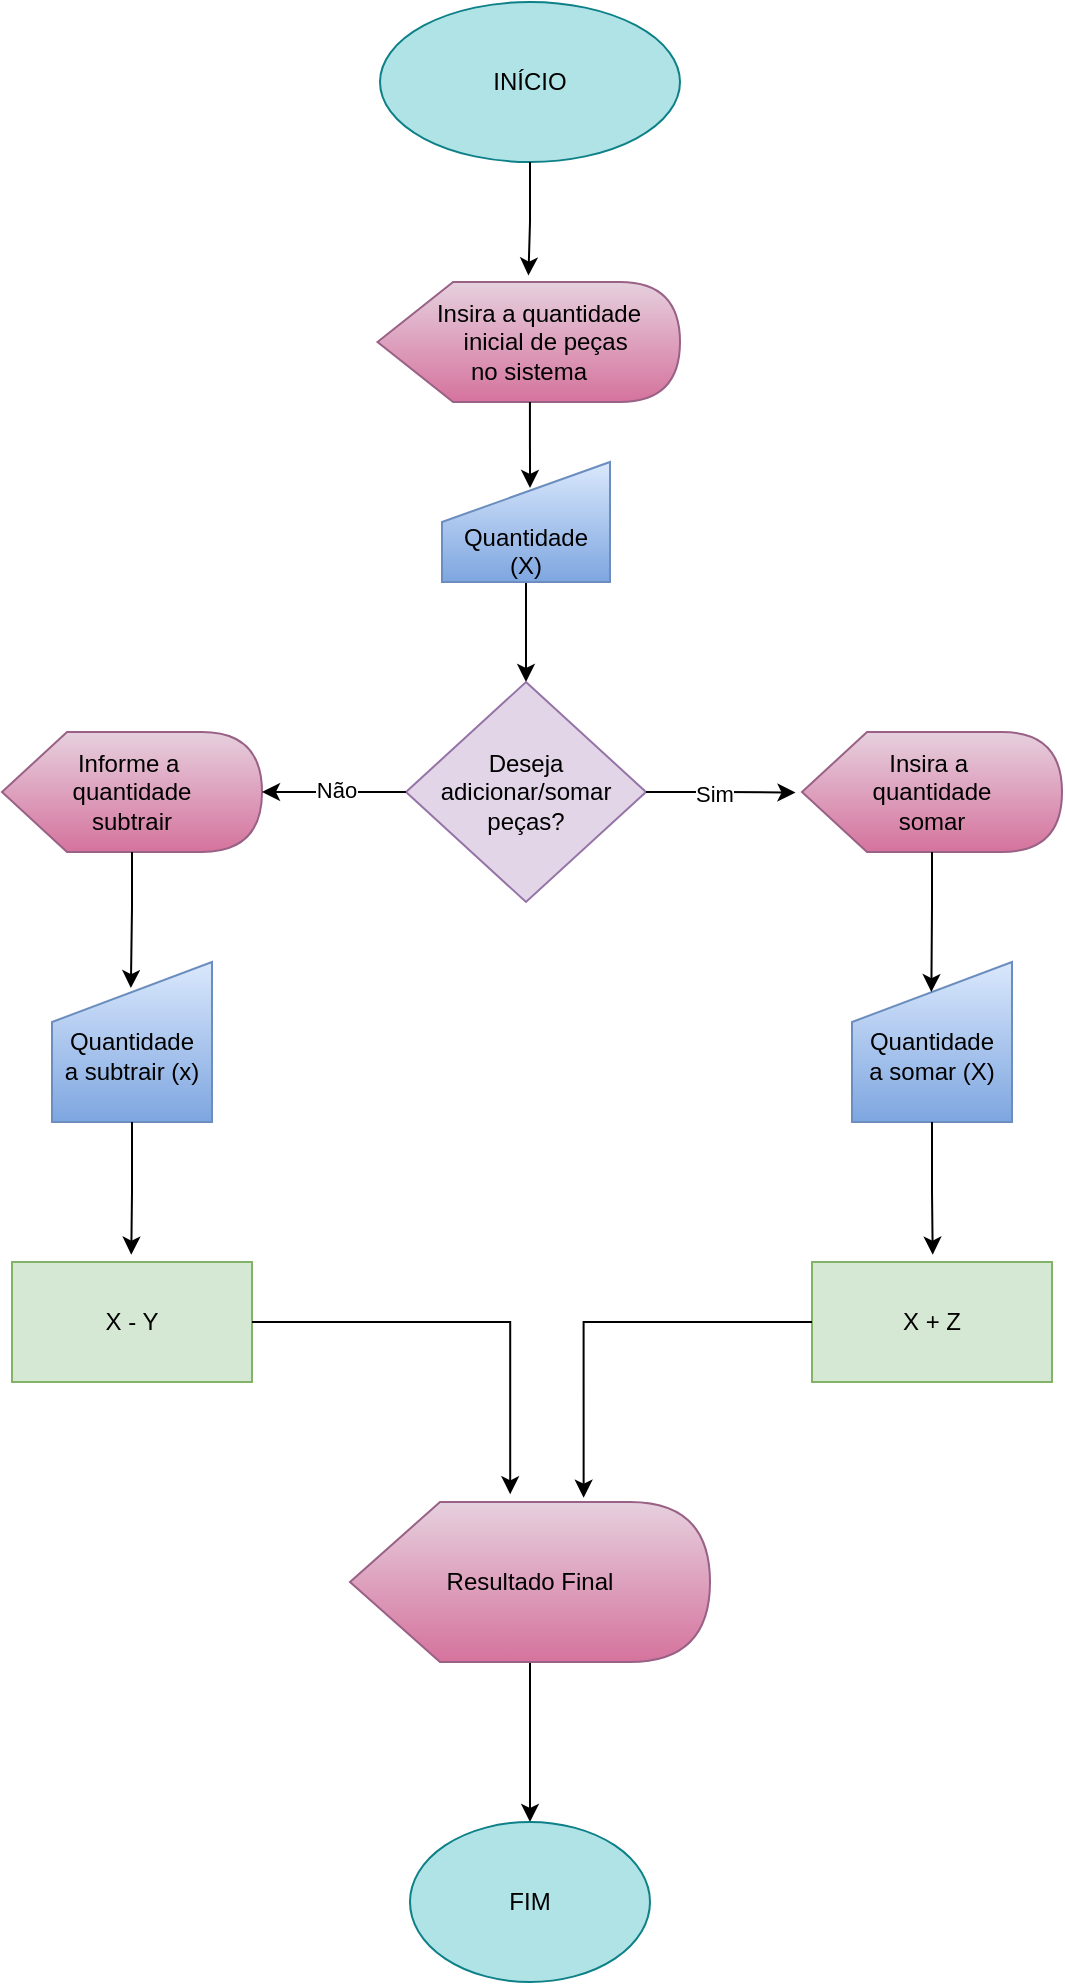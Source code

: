 <mxfile version="24.3.1" type="github">
  <diagram name="Página-1" id="3U9EgOW-RXNVRTxbTy9U">
    <mxGraphModel dx="1247" dy="671" grid="1" gridSize="10" guides="1" tooltips="1" connect="1" arrows="1" fold="1" page="1" pageScale="1" pageWidth="827" pageHeight="1169" math="0" shadow="0">
      <root>
        <mxCell id="0" />
        <mxCell id="1" parent="0" />
        <mxCell id="rhgXcwyFBJ2ZQ0Ew4rcw-2" value="INÍCIO" style="ellipse;whiteSpace=wrap;html=1;fillColor=#b0e3e6;strokeColor=#0e8088;" vertex="1" parent="1">
          <mxGeometry x="339" y="10" width="150" height="80" as="geometry" />
        </mxCell>
        <mxCell id="rhgXcwyFBJ2ZQ0Ew4rcw-3" value="&lt;div style=&quot;&quot;&gt;&lt;span style=&quot;background-color: initial;&quot;&gt;&amp;nbsp; &amp;nbsp; &amp;nbsp; &amp;nbsp; Insira a quantidade&amp;nbsp; &amp;nbsp; &amp;nbsp; &amp;nbsp; &amp;nbsp; &amp;nbsp; inicial de peças&amp;nbsp;&lt;/span&gt;&lt;/div&gt;&lt;div style=&quot;&quot;&gt;no sistema&lt;/div&gt;" style="shape=display;whiteSpace=wrap;html=1;align=center;fillColor=#e6d0de;strokeColor=#996185;gradientColor=#d5739d;" vertex="1" parent="1">
          <mxGeometry x="337.75" y="150" width="151.25" height="60" as="geometry" />
        </mxCell>
        <mxCell id="rhgXcwyFBJ2ZQ0Ew4rcw-14" style="edgeStyle=orthogonalEdgeStyle;rounded=0;orthogonalLoop=1;jettySize=auto;html=1;entryX=0.5;entryY=0;entryDx=0;entryDy=0;" edge="1" parent="1" source="rhgXcwyFBJ2ZQ0Ew4rcw-8" target="rhgXcwyFBJ2ZQ0Ew4rcw-13">
          <mxGeometry relative="1" as="geometry" />
        </mxCell>
        <mxCell id="rhgXcwyFBJ2ZQ0Ew4rcw-8" value="&lt;div&gt;&lt;br&gt;&lt;/div&gt;&lt;div&gt;&lt;br&gt;&lt;/div&gt;Quantidade&lt;div&gt;(X)&lt;/div&gt;" style="shape=manualInput;whiteSpace=wrap;html=1;fillColor=#dae8fc;strokeColor=#6c8ebf;gradientColor=#7ea6e0;" vertex="1" parent="1">
          <mxGeometry x="370" y="240" width="84" height="60" as="geometry" />
        </mxCell>
        <mxCell id="rhgXcwyFBJ2ZQ0Ew4rcw-11" style="edgeStyle=orthogonalEdgeStyle;rounded=0;orthogonalLoop=1;jettySize=auto;html=1;entryX=0.499;entryY=-0.054;entryDx=0;entryDy=0;entryPerimeter=0;" edge="1" parent="1" source="rhgXcwyFBJ2ZQ0Ew4rcw-2" target="rhgXcwyFBJ2ZQ0Ew4rcw-3">
          <mxGeometry relative="1" as="geometry" />
        </mxCell>
        <mxCell id="rhgXcwyFBJ2ZQ0Ew4rcw-12" style="edgeStyle=orthogonalEdgeStyle;rounded=0;orthogonalLoop=1;jettySize=auto;html=1;" edge="1" parent="1">
          <mxGeometry relative="1" as="geometry">
            <mxPoint x="413.974" y="210" as="sourcePoint" />
            <mxPoint x="414" y="253" as="targetPoint" />
            <Array as="points">
              <mxPoint x="414" y="253" />
            </Array>
          </mxGeometry>
        </mxCell>
        <mxCell id="rhgXcwyFBJ2ZQ0Ew4rcw-13" value="Deseja&lt;div&gt;adicionar/somar&lt;/div&gt;&lt;div&gt;peças?&lt;/div&gt;" style="rhombus;whiteSpace=wrap;html=1;fillColor=#e1d5e7;strokeColor=#9673a6;" vertex="1" parent="1">
          <mxGeometry x="352" y="350" width="120" height="110" as="geometry" />
        </mxCell>
        <mxCell id="rhgXcwyFBJ2ZQ0Ew4rcw-15" value="&lt;div style=&quot;&quot;&gt;&lt;span style=&quot;background-color: initial;&quot;&gt;Informe a&amp;nbsp;&lt;/span&gt;&lt;/div&gt;&lt;div&gt;&lt;div style=&quot;&quot;&gt;&lt;span style=&quot;background-color: initial;&quot;&gt;quantidade&lt;/span&gt;&lt;/div&gt;&lt;div style=&quot;&quot;&gt;subtrair&lt;/div&gt;&lt;/div&gt;" style="shape=display;whiteSpace=wrap;html=1;align=center;fillColor=#e6d0de;strokeColor=#996185;gradientColor=#d5739d;" vertex="1" parent="1">
          <mxGeometry x="150" y="375" width="130" height="60" as="geometry" />
        </mxCell>
        <mxCell id="rhgXcwyFBJ2ZQ0Ew4rcw-16" value="Insira a&amp;nbsp;&lt;div&gt;quantidade&lt;/div&gt;&lt;div&gt;somar&lt;/div&gt;" style="shape=display;whiteSpace=wrap;html=1;align=center;fillColor=#e6d0de;strokeColor=#996185;gradientColor=#d5739d;" vertex="1" parent="1">
          <mxGeometry x="550" y="375" width="130" height="60" as="geometry" />
        </mxCell>
        <mxCell id="rhgXcwyFBJ2ZQ0Ew4rcw-17" style="edgeStyle=orthogonalEdgeStyle;rounded=0;orthogonalLoop=1;jettySize=auto;html=1;entryX=1;entryY=0.5;entryDx=0;entryDy=0;entryPerimeter=0;" edge="1" parent="1" source="rhgXcwyFBJ2ZQ0Ew4rcw-13" target="rhgXcwyFBJ2ZQ0Ew4rcw-15">
          <mxGeometry relative="1" as="geometry" />
        </mxCell>
        <mxCell id="rhgXcwyFBJ2ZQ0Ew4rcw-21" value="Não" style="edgeLabel;html=1;align=center;verticalAlign=middle;resizable=0;points=[];" vertex="1" connectable="0" parent="rhgXcwyFBJ2ZQ0Ew4rcw-17">
          <mxGeometry x="-0.028" y="-1" relative="1" as="geometry">
            <mxPoint as="offset" />
          </mxGeometry>
        </mxCell>
        <mxCell id="rhgXcwyFBJ2ZQ0Ew4rcw-20" style="edgeStyle=orthogonalEdgeStyle;rounded=0;orthogonalLoop=1;jettySize=auto;html=1;entryX=-0.025;entryY=0.505;entryDx=0;entryDy=0;entryPerimeter=0;" edge="1" parent="1" source="rhgXcwyFBJ2ZQ0Ew4rcw-13" target="rhgXcwyFBJ2ZQ0Ew4rcw-16">
          <mxGeometry relative="1" as="geometry" />
        </mxCell>
        <mxCell id="rhgXcwyFBJ2ZQ0Ew4rcw-22" value="Sim" style="edgeLabel;html=1;align=center;verticalAlign=middle;resizable=0;points=[];" vertex="1" connectable="0" parent="rhgXcwyFBJ2ZQ0Ew4rcw-20">
          <mxGeometry x="-0.105" y="-1" relative="1" as="geometry">
            <mxPoint as="offset" />
          </mxGeometry>
        </mxCell>
        <mxCell id="rhgXcwyFBJ2ZQ0Ew4rcw-23" value="&lt;div&gt;&lt;br&gt;&lt;/div&gt;Quantidade&lt;div&gt;a subtrair (x)&lt;/div&gt;" style="shape=manualInput;whiteSpace=wrap;html=1;fillColor=#dae8fc;gradientColor=#7ea6e0;strokeColor=#6c8ebf;" vertex="1" parent="1">
          <mxGeometry x="175" y="490" width="80" height="80" as="geometry" />
        </mxCell>
        <mxCell id="rhgXcwyFBJ2ZQ0Ew4rcw-24" value="&lt;div&gt;&lt;br&gt;&lt;/div&gt;Quantidade&lt;div&gt;a somar (X)&lt;/div&gt;" style="shape=manualInput;whiteSpace=wrap;html=1;fillColor=#dae8fc;gradientColor=#7ea6e0;strokeColor=#6c8ebf;" vertex="1" parent="1">
          <mxGeometry x="575" y="490" width="80" height="80" as="geometry" />
        </mxCell>
        <mxCell id="rhgXcwyFBJ2ZQ0Ew4rcw-28" style="edgeStyle=orthogonalEdgeStyle;rounded=0;orthogonalLoop=1;jettySize=auto;html=1;entryX=0.493;entryY=0.163;entryDx=0;entryDy=0;entryPerimeter=0;" edge="1" parent="1" source="rhgXcwyFBJ2ZQ0Ew4rcw-15" target="rhgXcwyFBJ2ZQ0Ew4rcw-23">
          <mxGeometry relative="1" as="geometry" />
        </mxCell>
        <mxCell id="rhgXcwyFBJ2ZQ0Ew4rcw-29" style="edgeStyle=orthogonalEdgeStyle;rounded=0;orthogonalLoop=1;jettySize=auto;html=1;entryX=0.496;entryY=0.188;entryDx=0;entryDy=0;entryPerimeter=0;" edge="1" parent="1" source="rhgXcwyFBJ2ZQ0Ew4rcw-16" target="rhgXcwyFBJ2ZQ0Ew4rcw-24">
          <mxGeometry relative="1" as="geometry" />
        </mxCell>
        <mxCell id="rhgXcwyFBJ2ZQ0Ew4rcw-30" value="X - Y" style="rounded=0;whiteSpace=wrap;html=1;fillColor=#d5e8d4;strokeColor=#82b366;" vertex="1" parent="1">
          <mxGeometry x="155" y="640" width="120" height="60" as="geometry" />
        </mxCell>
        <mxCell id="rhgXcwyFBJ2ZQ0Ew4rcw-31" value="X + Z" style="rounded=0;whiteSpace=wrap;html=1;fillColor=#d5e8d4;strokeColor=#82b366;" vertex="1" parent="1">
          <mxGeometry x="555" y="640" width="120" height="60" as="geometry" />
        </mxCell>
        <mxCell id="rhgXcwyFBJ2ZQ0Ew4rcw-32" style="edgeStyle=orthogonalEdgeStyle;rounded=0;orthogonalLoop=1;jettySize=auto;html=1;entryX=0.497;entryY=-0.061;entryDx=0;entryDy=0;entryPerimeter=0;" edge="1" parent="1" source="rhgXcwyFBJ2ZQ0Ew4rcw-23" target="rhgXcwyFBJ2ZQ0Ew4rcw-30">
          <mxGeometry relative="1" as="geometry" />
        </mxCell>
        <mxCell id="rhgXcwyFBJ2ZQ0Ew4rcw-33" style="edgeStyle=orthogonalEdgeStyle;rounded=0;orthogonalLoop=1;jettySize=auto;html=1;entryX=0.503;entryY=-0.061;entryDx=0;entryDy=0;entryPerimeter=0;" edge="1" parent="1" source="rhgXcwyFBJ2ZQ0Ew4rcw-24" target="rhgXcwyFBJ2ZQ0Ew4rcw-31">
          <mxGeometry relative="1" as="geometry" />
        </mxCell>
        <mxCell id="rhgXcwyFBJ2ZQ0Ew4rcw-36" style="edgeStyle=orthogonalEdgeStyle;rounded=0;orthogonalLoop=1;jettySize=auto;html=1;entryX=0.5;entryY=0;entryDx=0;entryDy=0;" edge="1" parent="1" source="rhgXcwyFBJ2ZQ0Ew4rcw-34" target="rhgXcwyFBJ2ZQ0Ew4rcw-35">
          <mxGeometry relative="1" as="geometry" />
        </mxCell>
        <mxCell id="rhgXcwyFBJ2ZQ0Ew4rcw-34" value="Resultado Final" style="shape=display;whiteSpace=wrap;html=1;fillColor=#e6d0de;strokeColor=#996185;gradientColor=#d5739d;" vertex="1" parent="1">
          <mxGeometry x="324" y="760" width="180" height="80" as="geometry" />
        </mxCell>
        <mxCell id="rhgXcwyFBJ2ZQ0Ew4rcw-35" value="FIM" style="ellipse;whiteSpace=wrap;html=1;fillColor=#b0e3e6;strokeColor=#0e8088;" vertex="1" parent="1">
          <mxGeometry x="354" y="920" width="120" height="80" as="geometry" />
        </mxCell>
        <mxCell id="rhgXcwyFBJ2ZQ0Ew4rcw-38" style="edgeStyle=orthogonalEdgeStyle;rounded=0;orthogonalLoop=1;jettySize=auto;html=1;exitX=0;exitY=0.5;exitDx=0;exitDy=0;entryX=0.649;entryY=-0.027;entryDx=0;entryDy=0;entryPerimeter=0;" edge="1" parent="1" source="rhgXcwyFBJ2ZQ0Ew4rcw-31" target="rhgXcwyFBJ2ZQ0Ew4rcw-34">
          <mxGeometry relative="1" as="geometry" />
        </mxCell>
        <mxCell id="rhgXcwyFBJ2ZQ0Ew4rcw-39" style="edgeStyle=orthogonalEdgeStyle;rounded=0;orthogonalLoop=1;jettySize=auto;html=1;exitX=1;exitY=0.5;exitDx=0;exitDy=0;entryX=0.445;entryY=-0.048;entryDx=0;entryDy=0;entryPerimeter=0;" edge="1" parent="1" source="rhgXcwyFBJ2ZQ0Ew4rcw-30" target="rhgXcwyFBJ2ZQ0Ew4rcw-34">
          <mxGeometry relative="1" as="geometry" />
        </mxCell>
      </root>
    </mxGraphModel>
  </diagram>
</mxfile>
